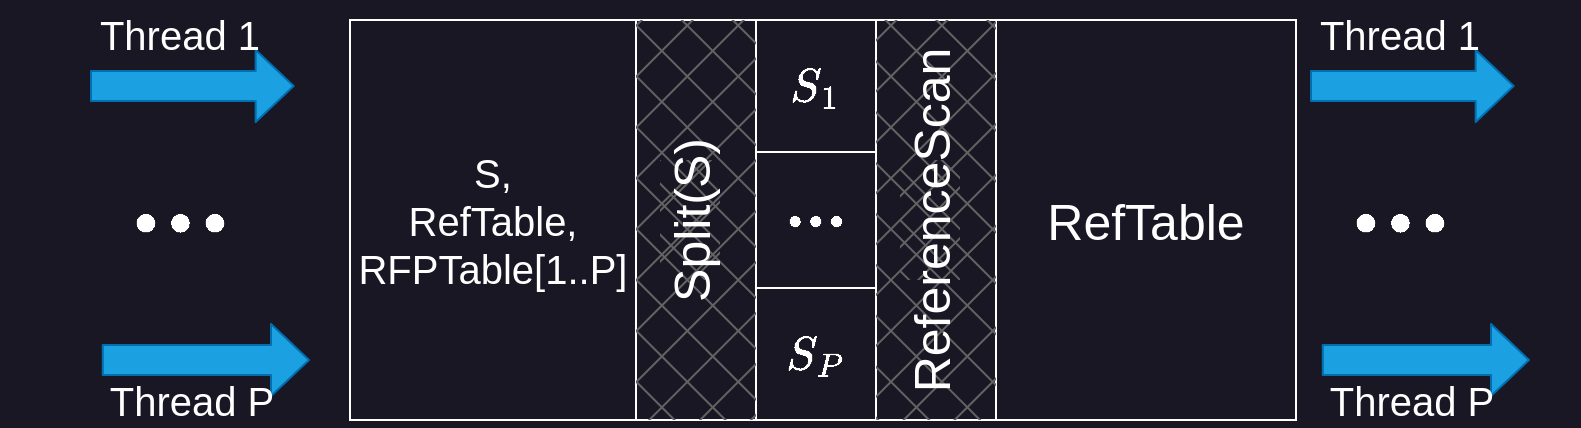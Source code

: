 <mxfile>
    <diagram id="4vPZcTN9GLReFkVKcJ1D" name="Page-1">
        <mxGraphModel dx="2054" dy="600" grid="1" gridSize="10" guides="1" tooltips="1" connect="1" arrows="1" fold="1" page="1" pageScale="1" pageWidth="1100" pageHeight="850" background="#191724" math="1" shadow="0">
            <root>
                <mxCell id="0"/>
                <mxCell id="1" parent="0"/>
                <mxCell id="2" value="" style="shape=table;startSize=0;container=1;collapsible=0;childLayout=tableLayout;fillColor=none;fontColor=#FFFFFF;strokeColor=#FFFFFF;" parent="1" vertex="1">
                    <mxGeometry x="70" y="190" width="473" height="200" as="geometry"/>
                </mxCell>
                <mxCell id="3" value="" style="shape=tableRow;horizontal=0;startSize=0;swimlaneHead=0;swimlaneBody=0;top=0;left=0;bottom=0;right=0;collapsible=0;dropTarget=0;fillColor=none;points=[[0,0.5],[1,0.5]];portConstraint=eastwest;fontColor=#FFFFFF;strokeColor=#FFFFFF;" parent="2" vertex="1">
                    <mxGeometry width="473" height="66" as="geometry"/>
                </mxCell>
                <mxCell id="4" value="&lt;font style=&quot;font-size: 20px;&quot;&gt;S, &lt;br&gt;RefTable, RFPTable[1..P]&lt;/font&gt;" style="shape=partialRectangle;html=1;whiteSpace=wrap;connectable=0;overflow=hidden;fillColor=none;top=0;left=0;bottom=0;right=0;pointerEvents=1;rowspan=3;colspan=1;fontColor=#FFFFFF;strokeColor=#FFFFFF;" parent="3" vertex="1">
                    <mxGeometry width="143" height="200" as="geometry">
                        <mxRectangle width="143" height="66" as="alternateBounds"/>
                    </mxGeometry>
                </mxCell>
                <mxCell id="57" style="shape=partialRectangle;html=1;whiteSpace=wrap;connectable=0;overflow=hidden;fillColor=#636363;top=0;left=0;bottom=0;right=0;pointerEvents=1;rowspan=3;colspan=1;fillStyle=cross-hatch;fontColor=#FFFFFF;strokeColor=#FFFFFF;" parent="3" vertex="1">
                    <mxGeometry x="143" width="60" height="200" as="geometry">
                        <mxRectangle width="60" height="66" as="alternateBounds"/>
                    </mxGeometry>
                </mxCell>
                <mxCell id="5" value="&lt;font style=&quot;font-size: 20px;&quot;&gt;\(S_1\)&lt;/font&gt;" style="shape=partialRectangle;html=1;whiteSpace=wrap;connectable=0;overflow=hidden;fillColor=none;top=0;left=0;bottom=0;right=0;pointerEvents=1;fontColor=#FFFFFF;strokeColor=#FFFFFF;" parent="3" vertex="1">
                    <mxGeometry x="203" width="60" height="66" as="geometry">
                        <mxRectangle width="60" height="66" as="alternateBounds"/>
                    </mxGeometry>
                </mxCell>
                <mxCell id="6" value="" style="shape=partialRectangle;html=1;whiteSpace=wrap;connectable=0;overflow=hidden;fillColor=#636363;top=0;left=0;bottom=0;right=0;pointerEvents=1;rowspan=3;colspan=1;fillStyle=cross-hatch;fontColor=#FFFFFF;strokeColor=#FFFFFF;" parent="3" vertex="1">
                    <mxGeometry x="263" width="60" height="200" as="geometry">
                        <mxRectangle width="60" height="66" as="alternateBounds"/>
                    </mxGeometry>
                </mxCell>
                <mxCell id="63" value="&lt;font style=&quot;font-size: 25px;&quot;&gt;RefTable&lt;/font&gt;" style="shape=partialRectangle;html=1;whiteSpace=wrap;connectable=0;overflow=hidden;fillColor=none;top=0;left=0;bottom=0;right=0;pointerEvents=1;rowspan=3;colspan=1;fontColor=#FFFFFF;strokeColor=#FFFFFF;" parent="3" vertex="1">
                    <mxGeometry x="323" width="150" height="200" as="geometry">
                        <mxRectangle width="150" height="66" as="alternateBounds"/>
                    </mxGeometry>
                </mxCell>
                <mxCell id="9" value="" style="shape=tableRow;horizontal=0;startSize=0;swimlaneHead=0;swimlaneBody=0;top=0;left=0;bottom=0;right=0;collapsible=0;dropTarget=0;fillColor=none;points=[[0,0.5],[1,0.5]];portConstraint=eastwest;fontColor=#FFFFFF;strokeColor=#FFFFFF;" parent="2" vertex="1">
                    <mxGeometry y="66" width="473" height="68" as="geometry"/>
                </mxCell>
                <mxCell id="10" value="" style="shape=partialRectangle;html=1;whiteSpace=wrap;connectable=0;overflow=hidden;fillColor=none;top=0;left=0;bottom=0;right=0;pointerEvents=1;" parent="9" vertex="1" visible="0">
                    <mxGeometry width="143" height="68" as="geometry">
                        <mxRectangle width="143" height="68" as="alternateBounds"/>
                    </mxGeometry>
                </mxCell>
                <mxCell id="58" style="shape=partialRectangle;html=1;whiteSpace=wrap;connectable=0;overflow=hidden;fillColor=none;top=0;left=0;bottom=0;right=0;pointerEvents=1;" parent="9" vertex="1" visible="0">
                    <mxGeometry x="143" width="60" height="68" as="geometry">
                        <mxRectangle width="60" height="68" as="alternateBounds"/>
                    </mxGeometry>
                </mxCell>
                <mxCell id="11" value="\(\bullet\bullet\bullet&lt;br&gt;\)" style="shape=partialRectangle;html=1;whiteSpace=wrap;connectable=0;overflow=hidden;fillColor=none;top=0;left=0;bottom=0;right=0;pointerEvents=1;fontColor=#FFFFFF;strokeColor=#FFFFFF;" parent="9" vertex="1">
                    <mxGeometry x="203" width="60" height="68" as="geometry">
                        <mxRectangle width="60" height="68" as="alternateBounds"/>
                    </mxGeometry>
                </mxCell>
                <mxCell id="12" value="" style="shape=partialRectangle;html=1;whiteSpace=wrap;connectable=0;overflow=hidden;fillColor=none;top=0;left=0;bottom=0;right=0;pointerEvents=1;" parent="9" vertex="1" visible="0">
                    <mxGeometry x="263" width="60" height="68" as="geometry">
                        <mxRectangle width="60" height="68" as="alternateBounds"/>
                    </mxGeometry>
                </mxCell>
                <mxCell id="64" style="shape=partialRectangle;html=1;whiteSpace=wrap;connectable=0;overflow=hidden;fillColor=none;top=0;left=0;bottom=0;right=0;pointerEvents=1;" parent="9" vertex="1" visible="0">
                    <mxGeometry x="323" width="150" height="68" as="geometry">
                        <mxRectangle width="150" height="68" as="alternateBounds"/>
                    </mxGeometry>
                </mxCell>
                <mxCell id="15" value="" style="shape=tableRow;horizontal=0;startSize=0;swimlaneHead=0;swimlaneBody=0;top=0;left=0;bottom=0;right=0;collapsible=0;dropTarget=0;fillColor=none;points=[[0,0.5],[1,0.5]];portConstraint=eastwest;fontColor=#FFFFFF;strokeColor=#FFFFFF;" parent="2" vertex="1">
                    <mxGeometry y="134" width="473" height="66" as="geometry"/>
                </mxCell>
                <mxCell id="16" value="" style="shape=partialRectangle;html=1;whiteSpace=wrap;connectable=0;overflow=hidden;fillColor=none;top=0;left=0;bottom=0;right=0;pointerEvents=1;" parent="15" vertex="1" visible="0">
                    <mxGeometry width="143" height="66" as="geometry">
                        <mxRectangle width="143" height="66" as="alternateBounds"/>
                    </mxGeometry>
                </mxCell>
                <mxCell id="59" style="shape=partialRectangle;html=1;whiteSpace=wrap;connectable=0;overflow=hidden;fillColor=none;top=0;left=0;bottom=0;right=0;pointerEvents=1;" parent="15" vertex="1" visible="0">
                    <mxGeometry x="143" width="60" height="66" as="geometry">
                        <mxRectangle width="60" height="66" as="alternateBounds"/>
                    </mxGeometry>
                </mxCell>
                <mxCell id="17" value="&lt;span style=&quot;font-size: 20px;&quot;&gt;\(S_P\)&lt;/span&gt;" style="shape=partialRectangle;html=1;whiteSpace=wrap;connectable=0;overflow=hidden;fillColor=none;top=0;left=0;bottom=0;right=0;pointerEvents=1;fontColor=#FFFFFF;strokeColor=#FFFFFF;" parent="15" vertex="1">
                    <mxGeometry x="203" width="60" height="66" as="geometry">
                        <mxRectangle width="60" height="66" as="alternateBounds"/>
                    </mxGeometry>
                </mxCell>
                <mxCell id="18" value="" style="shape=partialRectangle;html=1;whiteSpace=wrap;connectable=0;overflow=hidden;fillColor=none;top=0;left=0;bottom=0;right=0;pointerEvents=1;" parent="15" vertex="1" visible="0">
                    <mxGeometry x="263" width="60" height="66" as="geometry">
                        <mxRectangle width="60" height="66" as="alternateBounds"/>
                    </mxGeometry>
                </mxCell>
                <mxCell id="65" style="shape=partialRectangle;html=1;whiteSpace=wrap;connectable=0;overflow=hidden;fillColor=none;top=0;left=0;bottom=0;right=0;pointerEvents=1;" parent="15" vertex="1" visible="0">
                    <mxGeometry x="323" width="150" height="66" as="geometry">
                        <mxRectangle width="150" height="66" as="alternateBounds"/>
                    </mxGeometry>
                </mxCell>
                <mxCell id="60" value="&lt;font style=&quot;font-size: 25px;&quot;&gt;Split(S)&lt;/font&gt;" style="text;html=1;fillColor=#636363;align=center;verticalAlign=middle;whiteSpace=wrap;rounded=0;fontSize=20;direction=east;rotation=-90;fillStyle=cross-hatch;fontColor=#FFFFFF;strokeColor=none;" parent="1" vertex="1">
                    <mxGeometry x="210" y="275" width="60" height="30" as="geometry"/>
                </mxCell>
                <mxCell id="61" value="ReferenceScan" style="text;html=1;fillColor=#636363;align=center;verticalAlign=middle;whiteSpace=wrap;rounded=0;fontSize=25;rotation=-90;fillStyle=cross-hatch;fontColor=#FFFFFF;strokeColor=none;" parent="1" vertex="1">
                    <mxGeometry x="330" y="275" width="60" height="30" as="geometry"/>
                </mxCell>
                <mxCell id="67" value="" style="shape=flexArrow;endArrow=classic;html=1;fontSize=25;entryX=-0.013;entryY=0.5;entryDx=0;entryDy=0;entryPerimeter=0;fillColor=#1ba1e2;strokeColor=#006EAF;endSize=6;startSize=6;strokeWidth=1;startWidth=20;width=15;fontColor=#FFFFFF;" parent="1" edge="1">
                    <mxGeometry width="50" height="50" relative="1" as="geometry">
                        <mxPoint x="-60" y="223" as="sourcePoint"/>
                        <mxPoint x="42.33" y="223" as="targetPoint"/>
                    </mxGeometry>
                </mxCell>
                <mxCell id="68" value="&lt;font style=&quot;font-size: 20px;&quot;&gt;Thread 1&lt;/font&gt;" style="text;html=1;strokeColor=none;fillColor=none;align=center;verticalAlign=middle;whiteSpace=wrap;rounded=0;fillStyle=auto;fontSize=25;fontColor=#FFFFFF;" parent="1" vertex="1">
                    <mxGeometry x="-60" y="180" width="90" height="30" as="geometry"/>
                </mxCell>
                <mxCell id="69" value="" style="shape=flexArrow;endArrow=classic;html=1;fontSize=25;entryX=-0.014;entryY=0.675;entryDx=0;entryDy=0;entryPerimeter=0;fillColor=#1ba1e2;strokeColor=#006EAF;endSize=6;startSize=6;strokeWidth=1;startWidth=20;width=15;fontColor=#FFFFFF;" parent="1" edge="1">
                    <mxGeometry width="50" height="50" relative="1" as="geometry">
                        <mxPoint x="-54.12" y="360" as="sourcePoint"/>
                        <mxPoint x="50.0" y="360" as="targetPoint"/>
                    </mxGeometry>
                </mxCell>
                <mxCell id="70" value="&lt;font style=&quot;font-size: 20px;&quot;&gt;Thread P&lt;/font&gt;" style="text;html=1;strokeColor=none;fillColor=none;align=center;verticalAlign=middle;whiteSpace=wrap;rounded=0;fillStyle=auto;fontSize=25;fontColor=#FFFFFF;" parent="1" vertex="1">
                    <mxGeometry x="-54.12" y="363" width="90" height="30" as="geometry"/>
                </mxCell>
                <mxCell id="71" value="\(\bullet\bullet\bullet\)" style="text;html=1;strokeColor=none;fillColor=none;align=center;verticalAlign=middle;whiteSpace=wrap;rounded=0;fillStyle=auto;fontSize=20;fontColor=#FFFFFF;" parent="1" vertex="1">
                    <mxGeometry x="-45" y="275" width="60" height="30" as="geometry"/>
                </mxCell>
                <mxCell id="76" value="" style="shape=flexArrow;endArrow=classic;html=1;fontSize=25;entryX=-0.013;entryY=0.5;entryDx=0;entryDy=0;entryPerimeter=0;fillColor=#1ba1e2;strokeColor=#006EAF;endSize=6;startSize=6;strokeWidth=1;startWidth=20;width=15;fontColor=#FFFFFF;" parent="1" edge="1">
                    <mxGeometry width="50" height="50" relative="1" as="geometry">
                        <mxPoint x="550" y="223" as="sourcePoint"/>
                        <mxPoint x="652.33" y="223" as="targetPoint"/>
                    </mxGeometry>
                </mxCell>
                <mxCell id="77" value="&lt;font style=&quot;font-size: 20px;&quot;&gt;Thread 1&lt;/font&gt;" style="text;html=1;strokeColor=none;fillColor=none;align=center;verticalAlign=middle;whiteSpace=wrap;rounded=0;fillStyle=auto;fontSize=25;fontColor=#FFFFFF;" parent="1" vertex="1">
                    <mxGeometry x="550" y="180" width="90" height="30" as="geometry"/>
                </mxCell>
                <mxCell id="78" value="" style="shape=flexArrow;endArrow=classic;html=1;fontSize=25;entryX=-0.014;entryY=0.675;entryDx=0;entryDy=0;entryPerimeter=0;fillColor=#1ba1e2;strokeColor=#006EAF;endSize=6;startSize=6;strokeWidth=1;startWidth=20;width=15;fontColor=#FFFFFF;" parent="1" edge="1">
                    <mxGeometry width="50" height="50" relative="1" as="geometry">
                        <mxPoint x="555.88" y="360" as="sourcePoint"/>
                        <mxPoint x="660" y="360" as="targetPoint"/>
                    </mxGeometry>
                </mxCell>
                <mxCell id="79" value="&lt;font style=&quot;font-size: 20px;&quot;&gt;Thread P&lt;/font&gt;" style="text;html=1;strokeColor=none;fillColor=none;align=center;verticalAlign=middle;whiteSpace=wrap;rounded=0;fillStyle=auto;fontSize=25;fontColor=#FFFFFF;" parent="1" vertex="1">
                    <mxGeometry x="555.88" y="363" width="90" height="30" as="geometry"/>
                </mxCell>
                <mxCell id="80" value="\(\bullet\bullet\bullet\)" style="text;html=1;strokeColor=none;fillColor=none;align=center;verticalAlign=middle;whiteSpace=wrap;rounded=0;fillStyle=auto;fontSize=20;fontColor=#FFFFFF;" parent="1" vertex="1">
                    <mxGeometry x="565" y="275" width="60" height="30" as="geometry"/>
                </mxCell>
            </root>
        </mxGraphModel>
    </diagram>
</mxfile>